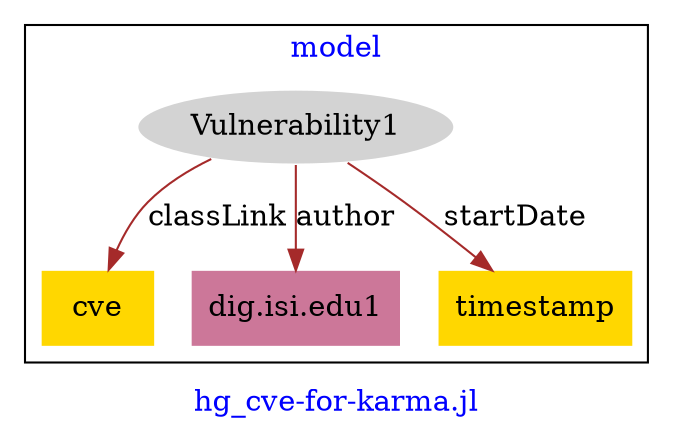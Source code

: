 digraph n0 {
fontcolor="blue"
remincross="true"
label="hg_cve-for-karma.jl"
subgraph cluster {
label="model"
n2[style="filled",color="white",fillcolor="lightgray",label="Vulnerability1"];
n3[shape="plaintext",style="filled",fillcolor="gold",label="cve"];
n4[shape="plaintext",style="filled",fillcolor="#CC7799",label="dig.isi.edu1"];
n5[shape="plaintext",style="filled",fillcolor="gold",label="timestamp"];
}
n2 -> n3[color="brown",fontcolor="black",label="classLink"]
n2 -> n4[color="brown",fontcolor="black",label="author"]
n2 -> n5[color="brown",fontcolor="black",label="startDate"]
}
